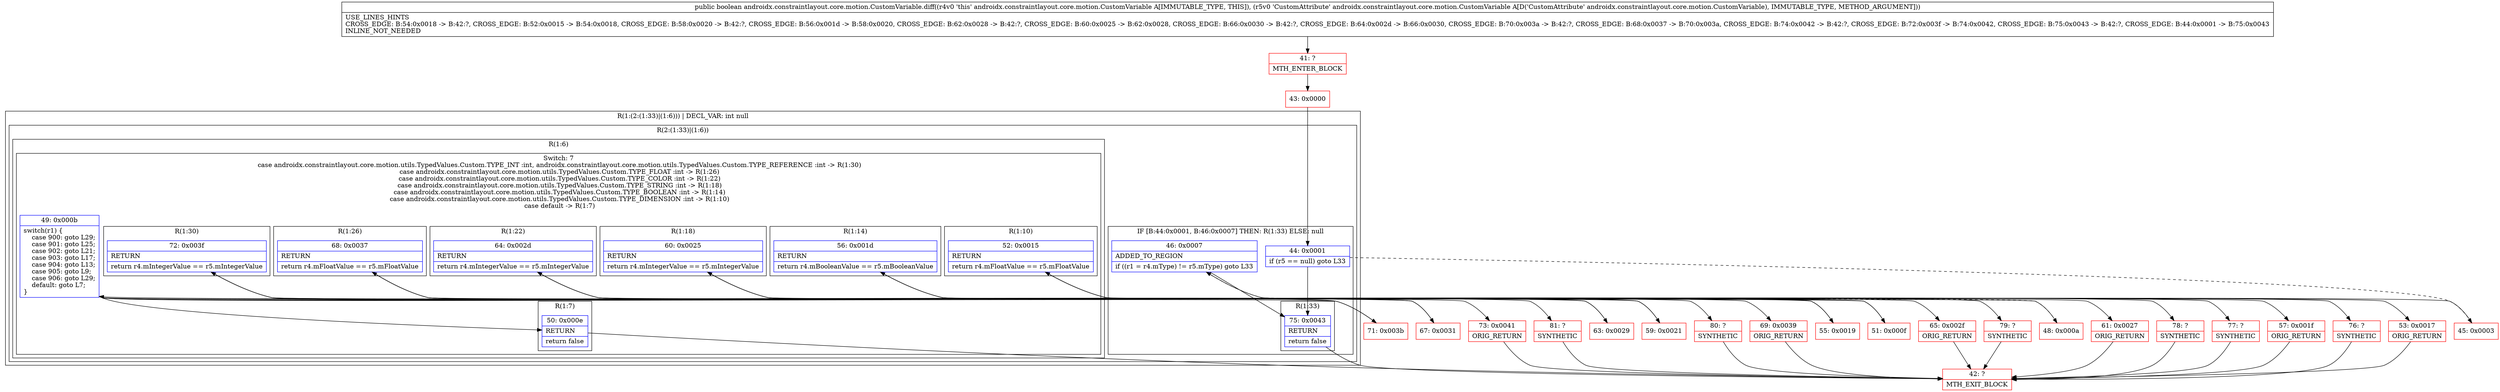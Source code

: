 digraph "CFG forandroidx.constraintlayout.core.motion.CustomVariable.diff(Landroidx\/constraintlayout\/core\/motion\/CustomVariable;)Z" {
subgraph cluster_Region_2100402237 {
label = "R(1:(2:(1:33)|(1:6))) | DECL_VAR: int null\l";
node [shape=record,color=blue];
subgraph cluster_Region_1069406538 {
label = "R(2:(1:33)|(1:6))";
node [shape=record,color=blue];
subgraph cluster_IfRegion_746528302 {
label = "IF [B:44:0x0001, B:46:0x0007] THEN: R(1:33) ELSE: null";
node [shape=record,color=blue];
Node_44 [shape=record,label="{44\:\ 0x0001|if (r5 == null) goto L33\l}"];
Node_46 [shape=record,label="{46\:\ 0x0007|ADDED_TO_REGION\l|if ((r1 = r4.mType) != r5.mType) goto L33\l}"];
subgraph cluster_Region_251889479 {
label = "R(1:33)";
node [shape=record,color=blue];
Node_75 [shape=record,label="{75\:\ 0x0043|RETURN\l|return false\l}"];
}
}
subgraph cluster_Region_2114062058 {
label = "R(1:6)";
node [shape=record,color=blue];
subgraph cluster_SwitchRegion_790947817 {
label = "Switch: 7
 case androidx.constraintlayout.core.motion.utils.TypedValues.Custom.TYPE_INT :int, androidx.constraintlayout.core.motion.utils.TypedValues.Custom.TYPE_REFERENCE :int -> R(1:30)
 case androidx.constraintlayout.core.motion.utils.TypedValues.Custom.TYPE_FLOAT :int -> R(1:26)
 case androidx.constraintlayout.core.motion.utils.TypedValues.Custom.TYPE_COLOR :int -> R(1:22)
 case androidx.constraintlayout.core.motion.utils.TypedValues.Custom.TYPE_STRING :int -> R(1:18)
 case androidx.constraintlayout.core.motion.utils.TypedValues.Custom.TYPE_BOOLEAN :int -> R(1:14)
 case androidx.constraintlayout.core.motion.utils.TypedValues.Custom.TYPE_DIMENSION :int -> R(1:10)
 case default -> R(1:7)";
node [shape=record,color=blue];
Node_49 [shape=record,label="{49\:\ 0x000b|switch(r1) \{\l    case 900: goto L29;\l    case 901: goto L25;\l    case 902: goto L21;\l    case 903: goto L17;\l    case 904: goto L13;\l    case 905: goto L9;\l    case 906: goto L29;\l    default: goto L7;\l\}\l}"];
subgraph cluster_Region_2080248397 {
label = "R(1:30)";
node [shape=record,color=blue];
Node_72 [shape=record,label="{72\:\ 0x003f|RETURN\l|return r4.mIntegerValue == r5.mIntegerValue\l}"];
}
subgraph cluster_Region_1758759882 {
label = "R(1:26)";
node [shape=record,color=blue];
Node_68 [shape=record,label="{68\:\ 0x0037|RETURN\l|return r4.mFloatValue == r5.mFloatValue\l}"];
}
subgraph cluster_Region_101709164 {
label = "R(1:22)";
node [shape=record,color=blue];
Node_64 [shape=record,label="{64\:\ 0x002d|RETURN\l|return r4.mIntegerValue == r5.mIntegerValue\l}"];
}
subgraph cluster_Region_245121515 {
label = "R(1:18)";
node [shape=record,color=blue];
Node_60 [shape=record,label="{60\:\ 0x0025|RETURN\l|return r4.mIntegerValue == r5.mIntegerValue\l}"];
}
subgraph cluster_Region_100353551 {
label = "R(1:14)";
node [shape=record,color=blue];
Node_56 [shape=record,label="{56\:\ 0x001d|RETURN\l|return r4.mBooleanValue == r5.mBooleanValue\l}"];
}
subgraph cluster_Region_1228736417 {
label = "R(1:10)";
node [shape=record,color=blue];
Node_52 [shape=record,label="{52\:\ 0x0015|RETURN\l|return r4.mFloatValue == r5.mFloatValue\l}"];
}
subgraph cluster_Region_819998591 {
label = "R(1:7)";
node [shape=record,color=blue];
Node_50 [shape=record,label="{50\:\ 0x000e|RETURN\l|return false\l}"];
}
}
}
}
}
Node_41 [shape=record,color=red,label="{41\:\ ?|MTH_ENTER_BLOCK\l}"];
Node_43 [shape=record,color=red,label="{43\:\ 0x0000}"];
Node_45 [shape=record,color=red,label="{45\:\ 0x0003}"];
Node_48 [shape=record,color=red,label="{48\:\ 0x000a}"];
Node_42 [shape=record,color=red,label="{42\:\ ?|MTH_EXIT_BLOCK\l}"];
Node_51 [shape=record,color=red,label="{51\:\ 0x000f}"];
Node_53 [shape=record,color=red,label="{53\:\ 0x0017|ORIG_RETURN\l}"];
Node_76 [shape=record,color=red,label="{76\:\ ?|SYNTHETIC\l}"];
Node_55 [shape=record,color=red,label="{55\:\ 0x0019}"];
Node_57 [shape=record,color=red,label="{57\:\ 0x001f|ORIG_RETURN\l}"];
Node_77 [shape=record,color=red,label="{77\:\ ?|SYNTHETIC\l}"];
Node_59 [shape=record,color=red,label="{59\:\ 0x0021}"];
Node_61 [shape=record,color=red,label="{61\:\ 0x0027|ORIG_RETURN\l}"];
Node_78 [shape=record,color=red,label="{78\:\ ?|SYNTHETIC\l}"];
Node_63 [shape=record,color=red,label="{63\:\ 0x0029}"];
Node_65 [shape=record,color=red,label="{65\:\ 0x002f|ORIG_RETURN\l}"];
Node_79 [shape=record,color=red,label="{79\:\ ?|SYNTHETIC\l}"];
Node_67 [shape=record,color=red,label="{67\:\ 0x0031}"];
Node_69 [shape=record,color=red,label="{69\:\ 0x0039|ORIG_RETURN\l}"];
Node_80 [shape=record,color=red,label="{80\:\ ?|SYNTHETIC\l}"];
Node_71 [shape=record,color=red,label="{71\:\ 0x003b}"];
Node_73 [shape=record,color=red,label="{73\:\ 0x0041|ORIG_RETURN\l}"];
Node_81 [shape=record,color=red,label="{81\:\ ?|SYNTHETIC\l}"];
MethodNode[shape=record,label="{public boolean androidx.constraintlayout.core.motion.CustomVariable.diff((r4v0 'this' androidx.constraintlayout.core.motion.CustomVariable A[IMMUTABLE_TYPE, THIS]), (r5v0 'CustomAttribute' androidx.constraintlayout.core.motion.CustomVariable A[D('CustomAttribute' androidx.constraintlayout.core.motion.CustomVariable), IMMUTABLE_TYPE, METHOD_ARGUMENT]))  | USE_LINES_HINTS\lCROSS_EDGE: B:54:0x0018 \-\> B:42:?, CROSS_EDGE: B:52:0x0015 \-\> B:54:0x0018, CROSS_EDGE: B:58:0x0020 \-\> B:42:?, CROSS_EDGE: B:56:0x001d \-\> B:58:0x0020, CROSS_EDGE: B:62:0x0028 \-\> B:42:?, CROSS_EDGE: B:60:0x0025 \-\> B:62:0x0028, CROSS_EDGE: B:66:0x0030 \-\> B:42:?, CROSS_EDGE: B:64:0x002d \-\> B:66:0x0030, CROSS_EDGE: B:70:0x003a \-\> B:42:?, CROSS_EDGE: B:68:0x0037 \-\> B:70:0x003a, CROSS_EDGE: B:74:0x0042 \-\> B:42:?, CROSS_EDGE: B:72:0x003f \-\> B:74:0x0042, CROSS_EDGE: B:75:0x0043 \-\> B:42:?, CROSS_EDGE: B:44:0x0001 \-\> B:75:0x0043\lINLINE_NOT_NEEDED\l}"];
MethodNode -> Node_41;Node_44 -> Node_45[style=dashed];
Node_44 -> Node_75;
Node_46 -> Node_48[style=dashed];
Node_46 -> Node_75;
Node_75 -> Node_42;
Node_49 -> Node_50;
Node_49 -> Node_51;
Node_49 -> Node_55;
Node_49 -> Node_59;
Node_49 -> Node_63;
Node_49 -> Node_67;
Node_49 -> Node_71;
Node_72 -> Node_73;
Node_72 -> Node_81;
Node_68 -> Node_69;
Node_68 -> Node_80;
Node_64 -> Node_65;
Node_64 -> Node_79;
Node_60 -> Node_61;
Node_60 -> Node_78;
Node_56 -> Node_57;
Node_56 -> Node_77;
Node_52 -> Node_53;
Node_52 -> Node_76;
Node_50 -> Node_42;
Node_41 -> Node_43;
Node_43 -> Node_44;
Node_45 -> Node_46;
Node_48 -> Node_49;
Node_51 -> Node_52;
Node_53 -> Node_42;
Node_76 -> Node_42;
Node_55 -> Node_56;
Node_57 -> Node_42;
Node_77 -> Node_42;
Node_59 -> Node_60;
Node_61 -> Node_42;
Node_78 -> Node_42;
Node_63 -> Node_64;
Node_65 -> Node_42;
Node_79 -> Node_42;
Node_67 -> Node_68;
Node_69 -> Node_42;
Node_80 -> Node_42;
Node_71 -> Node_72;
Node_73 -> Node_42;
Node_81 -> Node_42;
}

